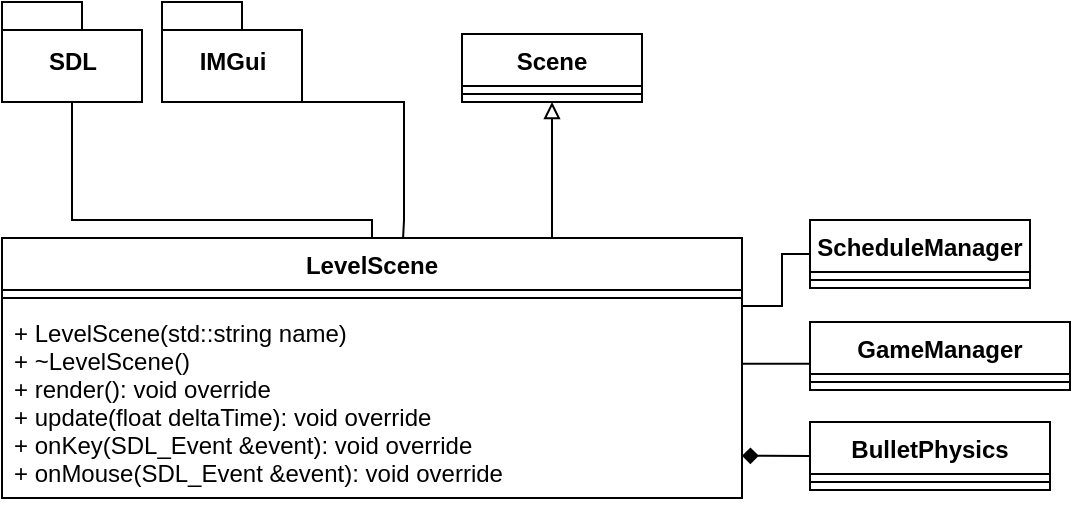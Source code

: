 <mxfile version="14.1.8" type="device"><diagram id="Ec8BOIAltayvBH-UKLR3" name="Page-1"><mxGraphModel dx="1576" dy="556" grid="1" gridSize="10" guides="1" tooltips="1" connect="1" arrows="1" fold="1" page="1" pageScale="1" pageWidth="827" pageHeight="1169" math="0" shadow="0"><root><mxCell id="0"/><mxCell id="1" parent="0"/><mxCell id="DX8CdB5PpvocRsTOzbw2-1" style="edgeStyle=orthogonalEdgeStyle;rounded=0;orthogonalLoop=1;jettySize=auto;html=1;exitX=0.5;exitY=0;exitDx=0;exitDy=0;entryX=0.5;entryY=1;entryDx=0;entryDy=0;entryPerimeter=0;endArrow=none;endFill=0;" parent="1" source="DX8CdB5PpvocRsTOzbw2-6" target="DX8CdB5PpvocRsTOzbw2-10" edge="1"><mxGeometry relative="1" as="geometry"><Array as="points"><mxPoint x="-65" y="159"/></Array></mxGeometry></mxCell><mxCell id="DX8CdB5PpvocRsTOzbw2-4" style="edgeStyle=orthogonalEdgeStyle;rounded=0;orthogonalLoop=1;jettySize=auto;html=1;exitX=0.75;exitY=0;exitDx=0;exitDy=0;entryX=0.5;entryY=1;entryDx=0;entryDy=0;endArrow=block;endFill=0;" parent="1" source="DX8CdB5PpvocRsTOzbw2-6" target="DX8CdB5PpvocRsTOzbw2-23" edge="1"><mxGeometry relative="1" as="geometry"><Array as="points"><mxPoint x="175" y="168"/></Array></mxGeometry></mxCell><mxCell id="DX8CdB5PpvocRsTOzbw2-6" value="LevelScene" style="swimlane;fontStyle=1;align=center;verticalAlign=top;childLayout=stackLayout;horizontal=1;startSize=26;horizontalStack=0;resizeParent=1;resizeParentMax=0;resizeLast=0;collapsible=1;marginBottom=0;" parent="1" vertex="1"><mxGeometry x="-100" y="168" width="370" height="130" as="geometry"/></mxCell><mxCell id="DX8CdB5PpvocRsTOzbw2-8" value="" style="line;strokeWidth=1;fillColor=none;align=left;verticalAlign=middle;spacingTop=-1;spacingLeft=3;spacingRight=3;rotatable=0;labelPosition=right;points=[];portConstraint=eastwest;" parent="DX8CdB5PpvocRsTOzbw2-6" vertex="1"><mxGeometry y="26" width="370" height="8" as="geometry"/></mxCell><mxCell id="DX8CdB5PpvocRsTOzbw2-9" value="+ LevelScene(std::string name) &#10;+ ~LevelScene()&#10;+ render(): void override&#10;+ update(float deltaTime): void override&#10;+ onKey(SDL_Event &amp;event): void override&#10;+ onMouse(SDL_Event &amp;event): void override" style="text;strokeColor=none;fillColor=none;align=left;verticalAlign=top;spacingLeft=4;spacingRight=4;overflow=hidden;rotatable=0;points=[[0,0.5],[1,0.5]];portConstraint=eastwest;fontStyle=0" parent="DX8CdB5PpvocRsTOzbw2-6" vertex="1"><mxGeometry y="34" width="370" height="96" as="geometry"/></mxCell><mxCell id="DX8CdB5PpvocRsTOzbw2-10" value="SDL" style="shape=folder;fontStyle=1;spacingTop=10;tabWidth=40;tabHeight=14;tabPosition=left;html=1;" parent="1" vertex="1"><mxGeometry x="-100" y="50" width="70" height="50" as="geometry"/></mxCell><mxCell id="DX8CdB5PpvocRsTOzbw2-23" value="Scene" style="swimlane;fontStyle=1;align=center;verticalAlign=top;childLayout=stackLayout;horizontal=1;startSize=26;horizontalStack=0;resizeParent=1;resizeParentMax=0;resizeLast=0;collapsible=1;marginBottom=0;" parent="1" vertex="1"><mxGeometry x="130" y="66" width="90" height="34" as="geometry"/></mxCell><mxCell id="DX8CdB5PpvocRsTOzbw2-25" value="" style="line;strokeWidth=1;fillColor=none;align=left;verticalAlign=middle;spacingTop=-1;spacingLeft=3;spacingRight=3;rotatable=0;labelPosition=right;points=[];portConstraint=eastwest;" parent="DX8CdB5PpvocRsTOzbw2-23" vertex="1"><mxGeometry y="26" width="90" height="8" as="geometry"/></mxCell><mxCell id="DX8CdB5PpvocRsTOzbw2-27" value="BulletPhysics" style="swimlane;fontStyle=1;align=center;verticalAlign=top;childLayout=stackLayout;horizontal=1;startSize=26;horizontalStack=0;resizeParent=1;resizeParentMax=0;resizeLast=0;collapsible=1;marginBottom=0;" parent="1" vertex="1"><mxGeometry x="304" y="260" width="120" height="34" as="geometry"/></mxCell><mxCell id="DX8CdB5PpvocRsTOzbw2-29" value="" style="line;strokeWidth=1;fillColor=none;align=left;verticalAlign=middle;spacingTop=-1;spacingLeft=3;spacingRight=3;rotatable=0;labelPosition=right;points=[];portConstraint=eastwest;" parent="DX8CdB5PpvocRsTOzbw2-27" vertex="1"><mxGeometry y="26" width="120" height="8" as="geometry"/></mxCell><mxCell id="DX8CdB5PpvocRsTOzbw2-31" value="GameManager" style="swimlane;fontStyle=1;align=center;verticalAlign=top;childLayout=stackLayout;horizontal=1;startSize=26;horizontalStack=0;resizeParent=1;resizeParentMax=0;resizeLast=0;collapsible=1;marginBottom=0;" parent="1" vertex="1"><mxGeometry x="304" y="210" width="130" height="34" as="geometry"/></mxCell><mxCell id="DX8CdB5PpvocRsTOzbw2-33" value="" style="line;strokeWidth=1;fillColor=none;align=left;verticalAlign=middle;spacingTop=-1;spacingLeft=3;spacingRight=3;rotatable=0;labelPosition=right;points=[];portConstraint=eastwest;" parent="DX8CdB5PpvocRsTOzbw2-31" vertex="1"><mxGeometry y="26" width="130" height="8" as="geometry"/></mxCell><mxCell id="DX8CdB5PpvocRsTOzbw2-36" value="ScheduleManager" style="swimlane;fontStyle=1;align=center;verticalAlign=top;childLayout=stackLayout;horizontal=1;startSize=26;horizontalStack=0;resizeParent=1;resizeParentMax=0;resizeLast=0;collapsible=1;marginBottom=0;" parent="1" vertex="1"><mxGeometry x="304" y="159" width="110" height="34" as="geometry"/></mxCell><mxCell id="DX8CdB5PpvocRsTOzbw2-38" value="" style="line;strokeWidth=1;fillColor=none;align=left;verticalAlign=middle;spacingTop=-1;spacingLeft=3;spacingRight=3;rotatable=0;labelPosition=right;points=[];portConstraint=eastwest;" parent="DX8CdB5PpvocRsTOzbw2-36" vertex="1"><mxGeometry y="26" width="110" height="8" as="geometry"/></mxCell><mxCell id="DX8CdB5PpvocRsTOzbw2-49" style="edgeStyle=orthogonalEdgeStyle;rounded=0;orthogonalLoop=1;jettySize=auto;html=1;exitX=0.5;exitY=1;exitDx=0;exitDy=0;exitPerimeter=0;entryX=0.542;entryY=0;entryDx=0;entryDy=0;entryPerimeter=0;startArrow=none;startFill=0;endArrow=none;endFill=0;" parent="1" source="DX8CdB5PpvocRsTOzbw2-48" target="DX8CdB5PpvocRsTOzbw2-6" edge="1"><mxGeometry relative="1" as="geometry"><Array as="points"><mxPoint x="101" y="100"/><mxPoint x="101" y="159"/></Array></mxGeometry></mxCell><mxCell id="DX8CdB5PpvocRsTOzbw2-48" value="IMGui" style="shape=folder;fontStyle=1;spacingTop=10;tabWidth=40;tabHeight=14;tabPosition=left;html=1;" parent="1" vertex="1"><mxGeometry x="-20" y="50" width="70" height="50" as="geometry"/></mxCell><mxCell id="EQAqLwSPTQFOzx3uosgv-3" value="" style="endArrow=none;html=1;entryX=0;entryY=0.5;entryDx=0;entryDy=0;exitX=1;exitY=0.5;exitDx=0;exitDy=0;rounded=0;" edge="1" parent="1" target="DX8CdB5PpvocRsTOzbw2-36"><mxGeometry width="50" height="50" relative="1" as="geometry"><mxPoint x="270" y="202" as="sourcePoint"/><mxPoint x="300" y="200" as="targetPoint"/><Array as="points"><mxPoint x="290" y="202"/><mxPoint x="290" y="176"/></Array></mxGeometry></mxCell><mxCell id="EQAqLwSPTQFOzx3uosgv-8" value="" style="endArrow=none;html=1;rounded=0;entryX=0;entryY=0.5;entryDx=0;entryDy=0;startArrow=diamond;startFill=1;" edge="1" parent="1" target="DX8CdB5PpvocRsTOzbw2-27"><mxGeometry width="50" height="50" relative="1" as="geometry"><mxPoint x="270" y="276.9" as="sourcePoint"/><mxPoint x="300" y="276.9" as="targetPoint"/></mxGeometry></mxCell><mxCell id="EQAqLwSPTQFOzx3uosgv-9" value="" style="endArrow=none;html=1;rounded=0;entryX=0.001;entryY=0.615;entryDx=0;entryDy=0;entryPerimeter=0;" edge="1" parent="1" target="DX8CdB5PpvocRsTOzbw2-31"><mxGeometry width="50" height="50" relative="1" as="geometry"><mxPoint x="270" y="230.83" as="sourcePoint"/><mxPoint x="300" y="231" as="targetPoint"/></mxGeometry></mxCell></root></mxGraphModel></diagram></mxfile>